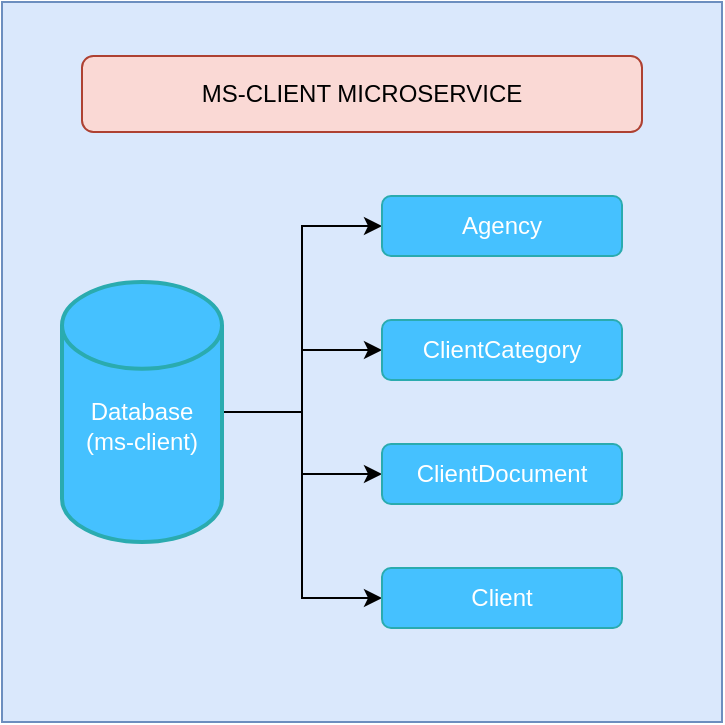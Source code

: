 <mxfile version="17.4.1" type="device"><diagram id="1QuCxpp2DbwFWSG83pVt" name="Page-1"><mxGraphModel dx="868" dy="482" grid="1" gridSize="10" guides="1" tooltips="1" connect="1" arrows="1" fold="1" page="1" pageScale="1" pageWidth="827" pageHeight="1169" math="0" shadow="0"><root><mxCell id="0"/><mxCell id="1" parent="0"/><mxCell id="Y2abTU2l0xuv3iMRcbyp-1" value="" style="whiteSpace=wrap;html=1;aspect=fixed;fillColor=#dae8fc;strokeColor=#6c8ebf;" parent="1" vertex="1"><mxGeometry x="80" y="80" width="360" height="360" as="geometry"/></mxCell><mxCell id="Y2abTU2l0xuv3iMRcbyp-7" style="edgeStyle=orthogonalEdgeStyle;rounded=0;orthogonalLoop=1;jettySize=auto;html=1;entryX=0;entryY=0.5;entryDx=0;entryDy=0;fontColor=#FFFFFF;" parent="1" source="Y2abTU2l0xuv3iMRcbyp-4" target="Y2abTU2l0xuv3iMRcbyp-6" edge="1"><mxGeometry relative="1" as="geometry"/></mxCell><mxCell id="Y2abTU2l0xuv3iMRcbyp-11" style="edgeStyle=orthogonalEdgeStyle;rounded=0;orthogonalLoop=1;jettySize=auto;html=1;fontColor=#FFFFFF;" parent="1" source="Y2abTU2l0xuv3iMRcbyp-4" target="Y2abTU2l0xuv3iMRcbyp-8" edge="1"><mxGeometry relative="1" as="geometry"/></mxCell><mxCell id="Y2abTU2l0xuv3iMRcbyp-12" style="edgeStyle=orthogonalEdgeStyle;rounded=0;orthogonalLoop=1;jettySize=auto;html=1;entryX=0;entryY=0.5;entryDx=0;entryDy=0;fontColor=#FFFFFF;" parent="1" source="Y2abTU2l0xuv3iMRcbyp-4" target="Y2abTU2l0xuv3iMRcbyp-9" edge="1"><mxGeometry relative="1" as="geometry"/></mxCell><mxCell id="Y2abTU2l0xuv3iMRcbyp-13" style="edgeStyle=orthogonalEdgeStyle;rounded=0;orthogonalLoop=1;jettySize=auto;html=1;entryX=0;entryY=0.5;entryDx=0;entryDy=0;fontColor=#FFFFFF;" parent="1" source="Y2abTU2l0xuv3iMRcbyp-4" target="Y2abTU2l0xuv3iMRcbyp-10" edge="1"><mxGeometry relative="1" as="geometry"/></mxCell><mxCell id="Y2abTU2l0xuv3iMRcbyp-4" value="&lt;br&gt;Database&lt;br&gt;(ms-client)" style="strokeWidth=2;html=1;shape=mxgraph.flowchart.database;whiteSpace=wrap;fillColor=#45C1FF;strokeColor=#2AABAF;fontColor=#ffffff;" parent="1" vertex="1"><mxGeometry x="110" y="220" width="80" height="130" as="geometry"/></mxCell><mxCell id="Y2abTU2l0xuv3iMRcbyp-6" value="Agency" style="rounded=1;whiteSpace=wrap;html=1;strokeColor=#2AABAF;fillColor=#45C1FF;fontColor=#FFFFFF;" parent="1" vertex="1"><mxGeometry x="270" y="177" width="120" height="30" as="geometry"/></mxCell><mxCell id="Y2abTU2l0xuv3iMRcbyp-8" value="ClientCategory" style="rounded=1;whiteSpace=wrap;html=1;strokeColor=#2AABAF;fillColor=#45C1FF;fontColor=#FFFFFF;" parent="1" vertex="1"><mxGeometry x="270" y="239" width="120" height="30" as="geometry"/></mxCell><mxCell id="Y2abTU2l0xuv3iMRcbyp-9" value="ClientDocument" style="rounded=1;whiteSpace=wrap;html=1;strokeColor=#2AABAF;fillColor=#45C1FF;fontColor=#FFFFFF;" parent="1" vertex="1"><mxGeometry x="270" y="301" width="120" height="30" as="geometry"/></mxCell><mxCell id="Y2abTU2l0xuv3iMRcbyp-10" value="Client" style="rounded=1;whiteSpace=wrap;html=1;strokeColor=#2AABAF;fillColor=#45C1FF;fontColor=#FFFFFF;" parent="1" vertex="1"><mxGeometry x="270" y="363" width="120" height="30" as="geometry"/></mxCell><mxCell id="B5dPqbjn7GxNnHJy4Tdl-1" value="MS-CLIENT MICROSERVICE" style="rounded=1;whiteSpace=wrap;html=1;fillColor=#fad9d5;strokeColor=#ae4132;" vertex="1" parent="1"><mxGeometry x="120" y="107" width="280" height="38" as="geometry"/></mxCell></root></mxGraphModel></diagram></mxfile>